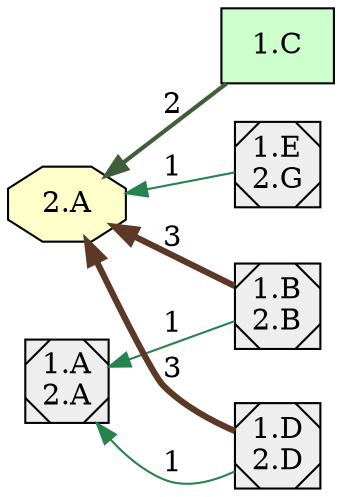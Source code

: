 digraph {

rankdir = RL

  node [shape=box style="filled" fillcolor="#CCFFCC"]
  "1.C"
  node [shape=octagon style="filled" fillcolor="#FFFFCC"]
  "2.A"
  "2.A"
  "2.A"
  "2.A"
  node [shape=Msquare style="filled" fillcolor="#EEEEEE"]
  "1.B\n2.B"
  "1.E\n2.G"
  "1.D\n2.D"
  "1.D\n2.D"
  "1.E\n2.G"
  "1.B\n2.B"
  "1.B\n2.B"
  "1.E\n2.G"
  "1.D\n2.D"
  node [shape=box style="filled" fillcolor="#CCFFCC"]
  node [shape=octagon style="filled" fillcolor="#FFFFCC"]
  "2.A"
  "2.A"
  node [shape=Msquare style="filled" fillcolor="#EEEEEE"]
  "1.D\n2.D"
  "1.B\n2.B"
  "1.B\n2.B"
  "1.D\n2.D"
  "1.D\n2.D"
  "1.B\n2.B"
  node [shape=box style="filled" fillcolor="#CCFFCC"]
  "1.C"
  node [shape=octagon style="filled" fillcolor="#FFFFCC"]
  "2.A"
  "2.A"
  "2.A"
  node [shape=Msquare style="filled" fillcolor="#EEEEEE"]
  "1.D\n2.D"
  "1.B\n2.B"
  "1.B\n2.B"
  "1.D\n2.D"
  "1.D\n2.D"
  "1.B\n2.B"
  node [shape=box style="filled" fillcolor="#CCFFCC"]
  node [shape=octagon style="filled" fillcolor="#FFFFCC"]
  node [shape=Msquare style="filled" fillcolor="#EEEEEE"]
  "1.B\n2.B"
  "1.A\n2.A"
  "1.D\n2.D"
  "1.D\n2.D"
  "1.A\n2.A"
  "1.B\n2.B"
  "1.B\n2.B"
  "1.A\n2.A"
  "1.D\n2.D"
  "1.A\n2.A"
  "1.B\n2.B" -> "1.A\n2.A" [style=filled,label=1,penwidth=1,color="#27834d"];
  "1.B\n2.B" -> "2.A" [style=filled,label=3,penwidth=3,color="#5c3826"];
  "1.C" -> "2.A" [style=filled,label=2,penwidth=2,color="#415e3a"];
  "1.D\n2.D" -> "1.A\n2.A" [style=filled,label=1,penwidth=1,color="#27834d"];
  "1.D\n2.D" -> "2.A" [style=filled,label=3,penwidth=3,color="#5c3826"];
  "1.E\n2.G" -> "2.A" [style=filled,label=1,penwidth=1,color="#27834d"];
}
